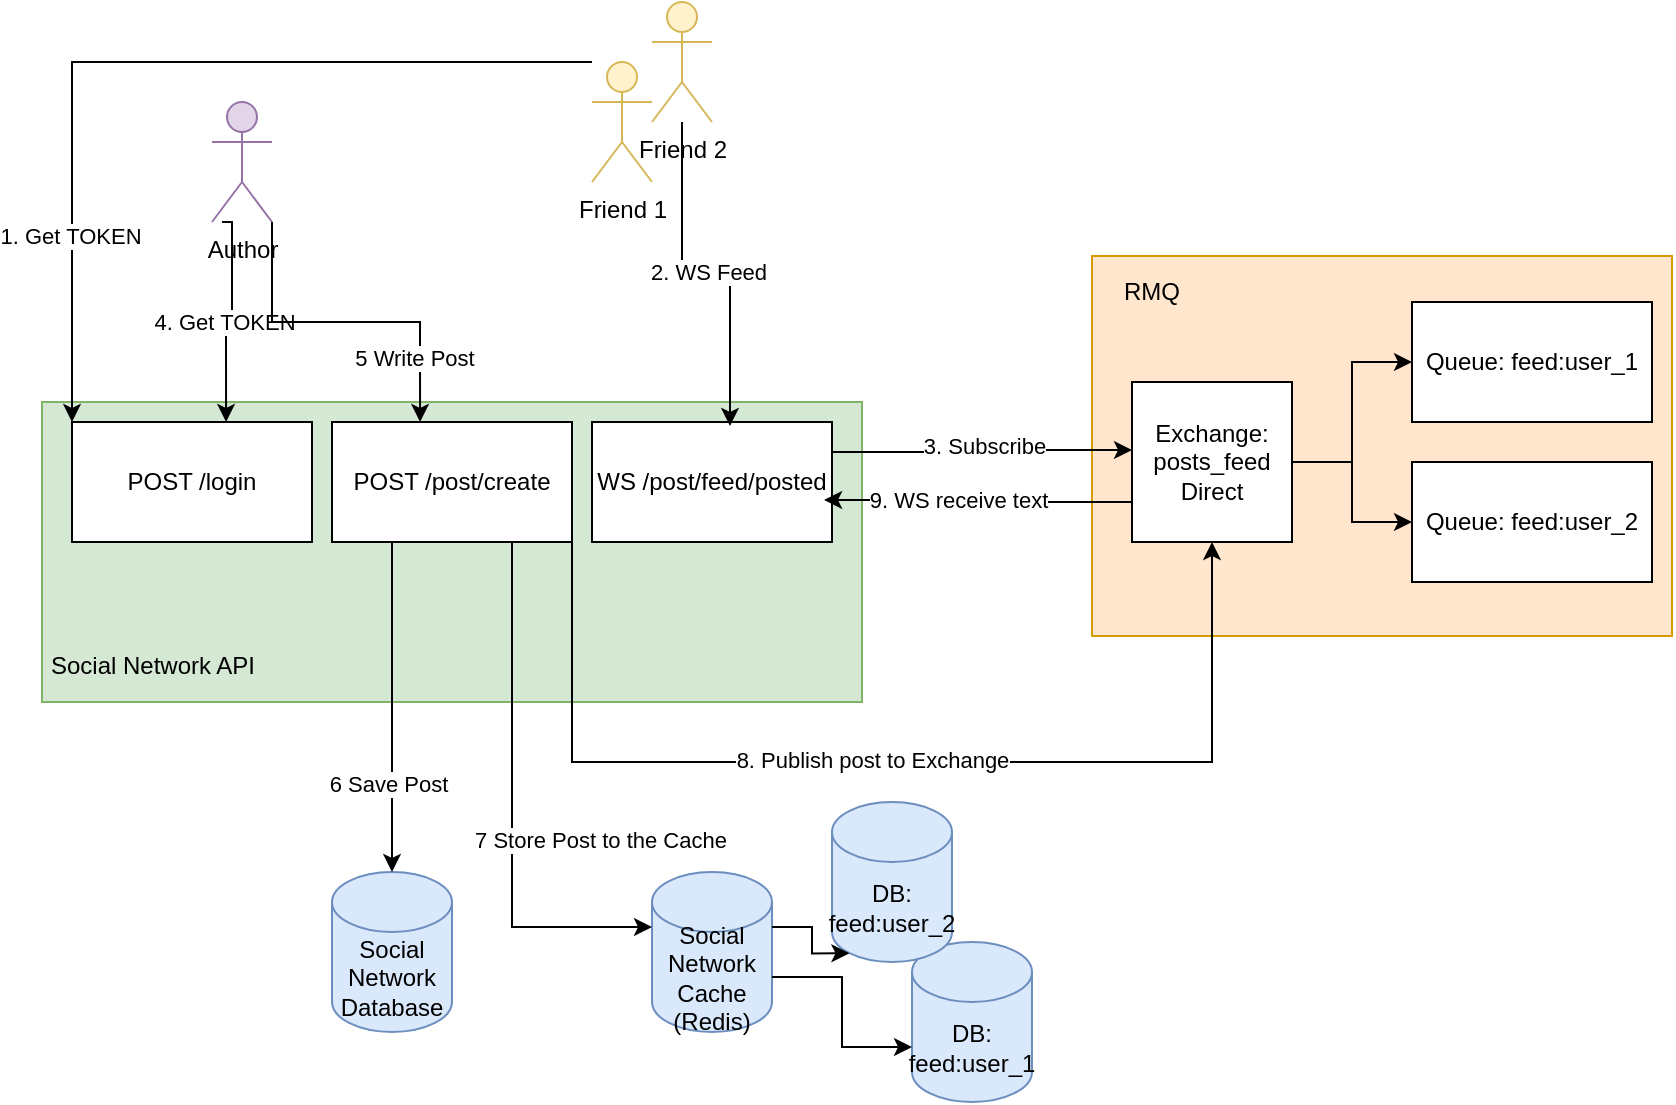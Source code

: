 <mxfile version="28.2.5">
  <diagram name="Страница — 1" id="HJXMIvCLmrJ7sDRfvn-I">
    <mxGraphModel dx="946" dy="535" grid="1" gridSize="10" guides="1" tooltips="1" connect="1" arrows="1" fold="1" page="1" pageScale="1" pageWidth="827" pageHeight="1169" math="0" shadow="0">
      <root>
        <mxCell id="0" />
        <mxCell id="1" parent="0" />
        <mxCell id="5Z-5KaWthn5uu4UNKwSN-33" value="" style="rounded=0;whiteSpace=wrap;html=1;fillColor=#ffe6cc;strokeColor=#d79b00;" vertex="1" parent="1">
          <mxGeometry x="660" y="237" width="290" height="190" as="geometry" />
        </mxCell>
        <mxCell id="5Z-5KaWthn5uu4UNKwSN-1" value="" style="rounded=0;whiteSpace=wrap;html=1;fillColor=#d5e8d4;strokeColor=#82b366;" vertex="1" parent="1">
          <mxGeometry x="135" y="310" width="410" height="150" as="geometry" />
        </mxCell>
        <mxCell id="5Z-5KaWthn5uu4UNKwSN-29" style="edgeStyle=orthogonalEdgeStyle;rounded=0;orthogonalLoop=1;jettySize=auto;html=1;exitX=0.75;exitY=1;exitDx=0;exitDy=0;entryX=0.5;entryY=1;entryDx=0;entryDy=0;" edge="1" parent="1" source="5Z-5KaWthn5uu4UNKwSN-2" target="5Z-5KaWthn5uu4UNKwSN-18">
          <mxGeometry relative="1" as="geometry">
            <Array as="points">
              <mxPoint x="400" y="380" />
              <mxPoint x="400" y="490" />
              <mxPoint x="720" y="490" />
            </Array>
          </mxGeometry>
        </mxCell>
        <mxCell id="5Z-5KaWthn5uu4UNKwSN-30" value="8. Publish post to Exchange" style="edgeLabel;html=1;align=center;verticalAlign=middle;resizable=0;points=[];" vertex="1" connectable="0" parent="5Z-5KaWthn5uu4UNKwSN-29">
          <mxGeometry x="0.015" y="1" relative="1" as="geometry">
            <mxPoint as="offset" />
          </mxGeometry>
        </mxCell>
        <mxCell id="5Z-5KaWthn5uu4UNKwSN-2" value="POST /post/create" style="rounded=0;whiteSpace=wrap;html=1;" vertex="1" parent="1">
          <mxGeometry x="280" y="320" width="120" height="60" as="geometry" />
        </mxCell>
        <mxCell id="5Z-5KaWthn5uu4UNKwSN-3" value="Social Network API" style="text;html=1;align=center;verticalAlign=middle;whiteSpace=wrap;rounded=0;" vertex="1" parent="1">
          <mxGeometry x="137.5" y="427" width="105" height="30" as="geometry" />
        </mxCell>
        <mxCell id="5Z-5KaWthn5uu4UNKwSN-4" value="POST /login" style="rounded=0;whiteSpace=wrap;html=1;" vertex="1" parent="1">
          <mxGeometry x="150" y="320" width="120" height="60" as="geometry" />
        </mxCell>
        <mxCell id="5Z-5KaWthn5uu4UNKwSN-5" value="WS /post/feed/posted" style="rounded=0;whiteSpace=wrap;html=1;" vertex="1" parent="1">
          <mxGeometry x="410" y="320" width="120" height="60" as="geometry" />
        </mxCell>
        <mxCell id="5Z-5KaWthn5uu4UNKwSN-7" style="edgeStyle=orthogonalEdgeStyle;rounded=0;orthogonalLoop=1;jettySize=auto;html=1;entryX=0.392;entryY=0;entryDx=0;entryDy=0;entryPerimeter=0;" edge="1" parent="1">
          <mxGeometry relative="1" as="geometry">
            <mxPoint x="225" y="220" as="sourcePoint" />
            <mxPoint x="227.04" y="320" as="targetPoint" />
            <Array as="points">
              <mxPoint x="230" y="220" />
              <mxPoint x="230" y="271" />
              <mxPoint x="227" y="271" />
            </Array>
          </mxGeometry>
        </mxCell>
        <mxCell id="5Z-5KaWthn5uu4UNKwSN-8" value="4. Get TOKEN" style="edgeLabel;html=1;align=center;verticalAlign=middle;resizable=0;points=[];" vertex="1" connectable="0" parent="5Z-5KaWthn5uu4UNKwSN-7">
          <mxGeometry x="0.018" y="-4" relative="1" as="geometry">
            <mxPoint as="offset" />
          </mxGeometry>
        </mxCell>
        <mxCell id="5Z-5KaWthn5uu4UNKwSN-6" value="Author" style="shape=umlActor;verticalLabelPosition=bottom;verticalAlign=top;html=1;outlineConnect=0;fillColor=#e1d5e7;strokeColor=#9673a6;" vertex="1" parent="1">
          <mxGeometry x="220" y="160" width="30" height="60" as="geometry" />
        </mxCell>
        <mxCell id="5Z-5KaWthn5uu4UNKwSN-9" value="Social Network Database" style="shape=cylinder3;whiteSpace=wrap;html=1;boundedLbl=1;backgroundOutline=1;size=15;fillColor=#dae8fc;strokeColor=#6c8ebf;" vertex="1" parent="1">
          <mxGeometry x="280" y="545" width="60" height="80" as="geometry" />
        </mxCell>
        <mxCell id="5Z-5KaWthn5uu4UNKwSN-15" style="edgeStyle=orthogonalEdgeStyle;rounded=0;orthogonalLoop=1;jettySize=auto;html=1;entryX=0;entryY=0;entryDx=0;entryDy=0;" edge="1" parent="1" source="5Z-5KaWthn5uu4UNKwSN-10" target="5Z-5KaWthn5uu4UNKwSN-4">
          <mxGeometry relative="1" as="geometry">
            <Array as="points">
              <mxPoint x="150" y="140" />
            </Array>
          </mxGeometry>
        </mxCell>
        <mxCell id="5Z-5KaWthn5uu4UNKwSN-16" value="1. Get TOKEN" style="edgeLabel;html=1;align=center;verticalAlign=middle;resizable=0;points=[];" vertex="1" connectable="0" parent="5Z-5KaWthn5uu4UNKwSN-15">
          <mxGeometry x="0.577" y="-1" relative="1" as="geometry">
            <mxPoint as="offset" />
          </mxGeometry>
        </mxCell>
        <mxCell id="5Z-5KaWthn5uu4UNKwSN-10" value="Friend 1" style="shape=umlActor;verticalLabelPosition=bottom;verticalAlign=top;html=1;outlineConnect=0;fillColor=#fff2cc;strokeColor=#d6b656;" vertex="1" parent="1">
          <mxGeometry x="410" y="140" width="30" height="60" as="geometry" />
        </mxCell>
        <mxCell id="5Z-5KaWthn5uu4UNKwSN-13" value="Friend 2" style="shape=umlActor;verticalLabelPosition=bottom;verticalAlign=top;html=1;outlineConnect=0;fillColor=#fff2cc;strokeColor=#d6b656;" vertex="1" parent="1">
          <mxGeometry x="440" y="110" width="30" height="60" as="geometry" />
        </mxCell>
        <mxCell id="5Z-5KaWthn5uu4UNKwSN-14" value="2. WS Feed" style="edgeStyle=orthogonalEdgeStyle;rounded=0;orthogonalLoop=1;jettySize=auto;html=1;entryX=0.575;entryY=0.033;entryDx=0;entryDy=0;entryPerimeter=0;" edge="1" parent="1" source="5Z-5KaWthn5uu4UNKwSN-13" target="5Z-5KaWthn5uu4UNKwSN-5">
          <mxGeometry relative="1" as="geometry" />
        </mxCell>
        <mxCell id="5Z-5KaWthn5uu4UNKwSN-23" style="edgeStyle=orthogonalEdgeStyle;rounded=0;orthogonalLoop=1;jettySize=auto;html=1;entryX=0;entryY=0.5;entryDx=0;entryDy=0;" edge="1" parent="1" source="5Z-5KaWthn5uu4UNKwSN-18" target="5Z-5KaWthn5uu4UNKwSN-21">
          <mxGeometry relative="1" as="geometry" />
        </mxCell>
        <mxCell id="5Z-5KaWthn5uu4UNKwSN-24" style="edgeStyle=orthogonalEdgeStyle;rounded=0;orthogonalLoop=1;jettySize=auto;html=1;entryX=0;entryY=0.5;entryDx=0;entryDy=0;" edge="1" parent="1" source="5Z-5KaWthn5uu4UNKwSN-18" target="5Z-5KaWthn5uu4UNKwSN-22">
          <mxGeometry relative="1" as="geometry" />
        </mxCell>
        <mxCell id="5Z-5KaWthn5uu4UNKwSN-18" value="Exchange: posts_feed Direct" style="whiteSpace=wrap;html=1;aspect=fixed;" vertex="1" parent="1">
          <mxGeometry x="680" y="300" width="80" height="80" as="geometry" />
        </mxCell>
        <mxCell id="5Z-5KaWthn5uu4UNKwSN-19" style="edgeStyle=orthogonalEdgeStyle;rounded=0;orthogonalLoop=1;jettySize=auto;html=1;exitX=1;exitY=0.25;exitDx=0;exitDy=0;entryX=0;entryY=0.425;entryDx=0;entryDy=0;entryPerimeter=0;" edge="1" parent="1" source="5Z-5KaWthn5uu4UNKwSN-5" target="5Z-5KaWthn5uu4UNKwSN-18">
          <mxGeometry relative="1" as="geometry" />
        </mxCell>
        <mxCell id="5Z-5KaWthn5uu4UNKwSN-20" value="3. Subscribe" style="edgeLabel;html=1;align=center;verticalAlign=middle;resizable=0;points=[];" vertex="1" connectable="0" parent="5Z-5KaWthn5uu4UNKwSN-19">
          <mxGeometry x="0.023" y="2" relative="1" as="geometry">
            <mxPoint as="offset" />
          </mxGeometry>
        </mxCell>
        <mxCell id="5Z-5KaWthn5uu4UNKwSN-21" value="Queue: feed:user_1" style="rounded=0;whiteSpace=wrap;html=1;" vertex="1" parent="1">
          <mxGeometry x="820" y="260" width="120" height="60" as="geometry" />
        </mxCell>
        <mxCell id="5Z-5KaWthn5uu4UNKwSN-22" value="Queue: feed:user_2" style="rounded=0;whiteSpace=wrap;html=1;" vertex="1" parent="1">
          <mxGeometry x="820" y="340" width="120" height="60" as="geometry" />
        </mxCell>
        <mxCell id="5Z-5KaWthn5uu4UNKwSN-25" style="edgeStyle=orthogonalEdgeStyle;rounded=0;orthogonalLoop=1;jettySize=auto;html=1;exitX=1;exitY=1;exitDx=0;exitDy=0;exitPerimeter=0;entryX=0.367;entryY=0;entryDx=0;entryDy=0;entryPerimeter=0;" edge="1" parent="1" source="5Z-5KaWthn5uu4UNKwSN-6" target="5Z-5KaWthn5uu4UNKwSN-2">
          <mxGeometry relative="1" as="geometry" />
        </mxCell>
        <mxCell id="5Z-5KaWthn5uu4UNKwSN-26" value="5 Write Post" style="edgeLabel;html=1;align=center;verticalAlign=middle;resizable=0;points=[];" vertex="1" connectable="0" parent="5Z-5KaWthn5uu4UNKwSN-25">
          <mxGeometry x="0.632" y="-3" relative="1" as="geometry">
            <mxPoint as="offset" />
          </mxGeometry>
        </mxCell>
        <mxCell id="5Z-5KaWthn5uu4UNKwSN-27" style="edgeStyle=orthogonalEdgeStyle;rounded=0;orthogonalLoop=1;jettySize=auto;html=1;entryX=0.5;entryY=0;entryDx=0;entryDy=0;entryPerimeter=0;exitX=0.25;exitY=1;exitDx=0;exitDy=0;" edge="1" parent="1" source="5Z-5KaWthn5uu4UNKwSN-2" target="5Z-5KaWthn5uu4UNKwSN-9">
          <mxGeometry relative="1" as="geometry" />
        </mxCell>
        <mxCell id="5Z-5KaWthn5uu4UNKwSN-28" value="6 Save Post" style="edgeLabel;html=1;align=center;verticalAlign=middle;resizable=0;points=[];" vertex="1" connectable="0" parent="5Z-5KaWthn5uu4UNKwSN-27">
          <mxGeometry x="0.467" y="-2" relative="1" as="geometry">
            <mxPoint as="offset" />
          </mxGeometry>
        </mxCell>
        <mxCell id="5Z-5KaWthn5uu4UNKwSN-31" style="edgeStyle=orthogonalEdgeStyle;rounded=0;orthogonalLoop=1;jettySize=auto;html=1;exitX=0;exitY=0.75;exitDx=0;exitDy=0;entryX=0.967;entryY=0.65;entryDx=0;entryDy=0;entryPerimeter=0;" edge="1" parent="1" source="5Z-5KaWthn5uu4UNKwSN-18" target="5Z-5KaWthn5uu4UNKwSN-5">
          <mxGeometry relative="1" as="geometry" />
        </mxCell>
        <mxCell id="5Z-5KaWthn5uu4UNKwSN-32" value="9. WS receive text" style="edgeLabel;html=1;align=center;verticalAlign=middle;resizable=0;points=[];" vertex="1" connectable="0" parent="5Z-5KaWthn5uu4UNKwSN-31">
          <mxGeometry x="0.141" relative="1" as="geometry">
            <mxPoint as="offset" />
          </mxGeometry>
        </mxCell>
        <mxCell id="5Z-5KaWthn5uu4UNKwSN-34" value="RMQ" style="text;html=1;align=center;verticalAlign=middle;whiteSpace=wrap;rounded=0;" vertex="1" parent="1">
          <mxGeometry x="660" y="240" width="60" height="30" as="geometry" />
        </mxCell>
        <mxCell id="5Z-5KaWthn5uu4UNKwSN-38" value="Social Network Cache (Redis)" style="shape=cylinder3;whiteSpace=wrap;html=1;boundedLbl=1;backgroundOutline=1;size=15;fillColor=#dae8fc;strokeColor=#6c8ebf;" vertex="1" parent="1">
          <mxGeometry x="440" y="545" width="60" height="80" as="geometry" />
        </mxCell>
        <mxCell id="5Z-5KaWthn5uu4UNKwSN-39" style="edgeStyle=orthogonalEdgeStyle;rounded=0;orthogonalLoop=1;jettySize=auto;html=1;exitX=0.75;exitY=1;exitDx=0;exitDy=0;entryX=0;entryY=0;entryDx=0;entryDy=27.5;entryPerimeter=0;" edge="1" parent="1" source="5Z-5KaWthn5uu4UNKwSN-2" target="5Z-5KaWthn5uu4UNKwSN-38">
          <mxGeometry relative="1" as="geometry" />
        </mxCell>
        <mxCell id="5Z-5KaWthn5uu4UNKwSN-40" value="7 Store Post to the Cache" style="edgeLabel;html=1;align=center;verticalAlign=middle;resizable=0;points=[];" vertex="1" connectable="0" parent="5Z-5KaWthn5uu4UNKwSN-39">
          <mxGeometry x="0.136" y="-4" relative="1" as="geometry">
            <mxPoint x="48" as="offset" />
          </mxGeometry>
        </mxCell>
        <mxCell id="5Z-5KaWthn5uu4UNKwSN-42" value="DB: feed:user_1" style="shape=cylinder3;whiteSpace=wrap;html=1;boundedLbl=1;backgroundOutline=1;size=15;fillColor=#dae8fc;strokeColor=#6c8ebf;" vertex="1" parent="1">
          <mxGeometry x="570" y="580" width="60" height="80" as="geometry" />
        </mxCell>
        <mxCell id="5Z-5KaWthn5uu4UNKwSN-43" value="DB: feed:user_2" style="shape=cylinder3;whiteSpace=wrap;html=1;boundedLbl=1;backgroundOutline=1;size=15;fillColor=#dae8fc;strokeColor=#6c8ebf;" vertex="1" parent="1">
          <mxGeometry x="530" y="510" width="60" height="80" as="geometry" />
        </mxCell>
        <mxCell id="5Z-5KaWthn5uu4UNKwSN-46" style="edgeStyle=orthogonalEdgeStyle;rounded=0;orthogonalLoop=1;jettySize=auto;html=1;exitX=1;exitY=0;exitDx=0;exitDy=27.5;exitPerimeter=0;entryX=0.145;entryY=1;entryDx=0;entryDy=-4.35;entryPerimeter=0;" edge="1" parent="1" source="5Z-5KaWthn5uu4UNKwSN-38" target="5Z-5KaWthn5uu4UNKwSN-43">
          <mxGeometry relative="1" as="geometry" />
        </mxCell>
        <mxCell id="5Z-5KaWthn5uu4UNKwSN-47" style="edgeStyle=orthogonalEdgeStyle;rounded=0;orthogonalLoop=1;jettySize=auto;html=1;exitX=1;exitY=0;exitDx=0;exitDy=52.5;exitPerimeter=0;entryX=0;entryY=0;entryDx=0;entryDy=52.5;entryPerimeter=0;" edge="1" parent="1" source="5Z-5KaWthn5uu4UNKwSN-38" target="5Z-5KaWthn5uu4UNKwSN-42">
          <mxGeometry relative="1" as="geometry" />
        </mxCell>
      </root>
    </mxGraphModel>
  </diagram>
</mxfile>
